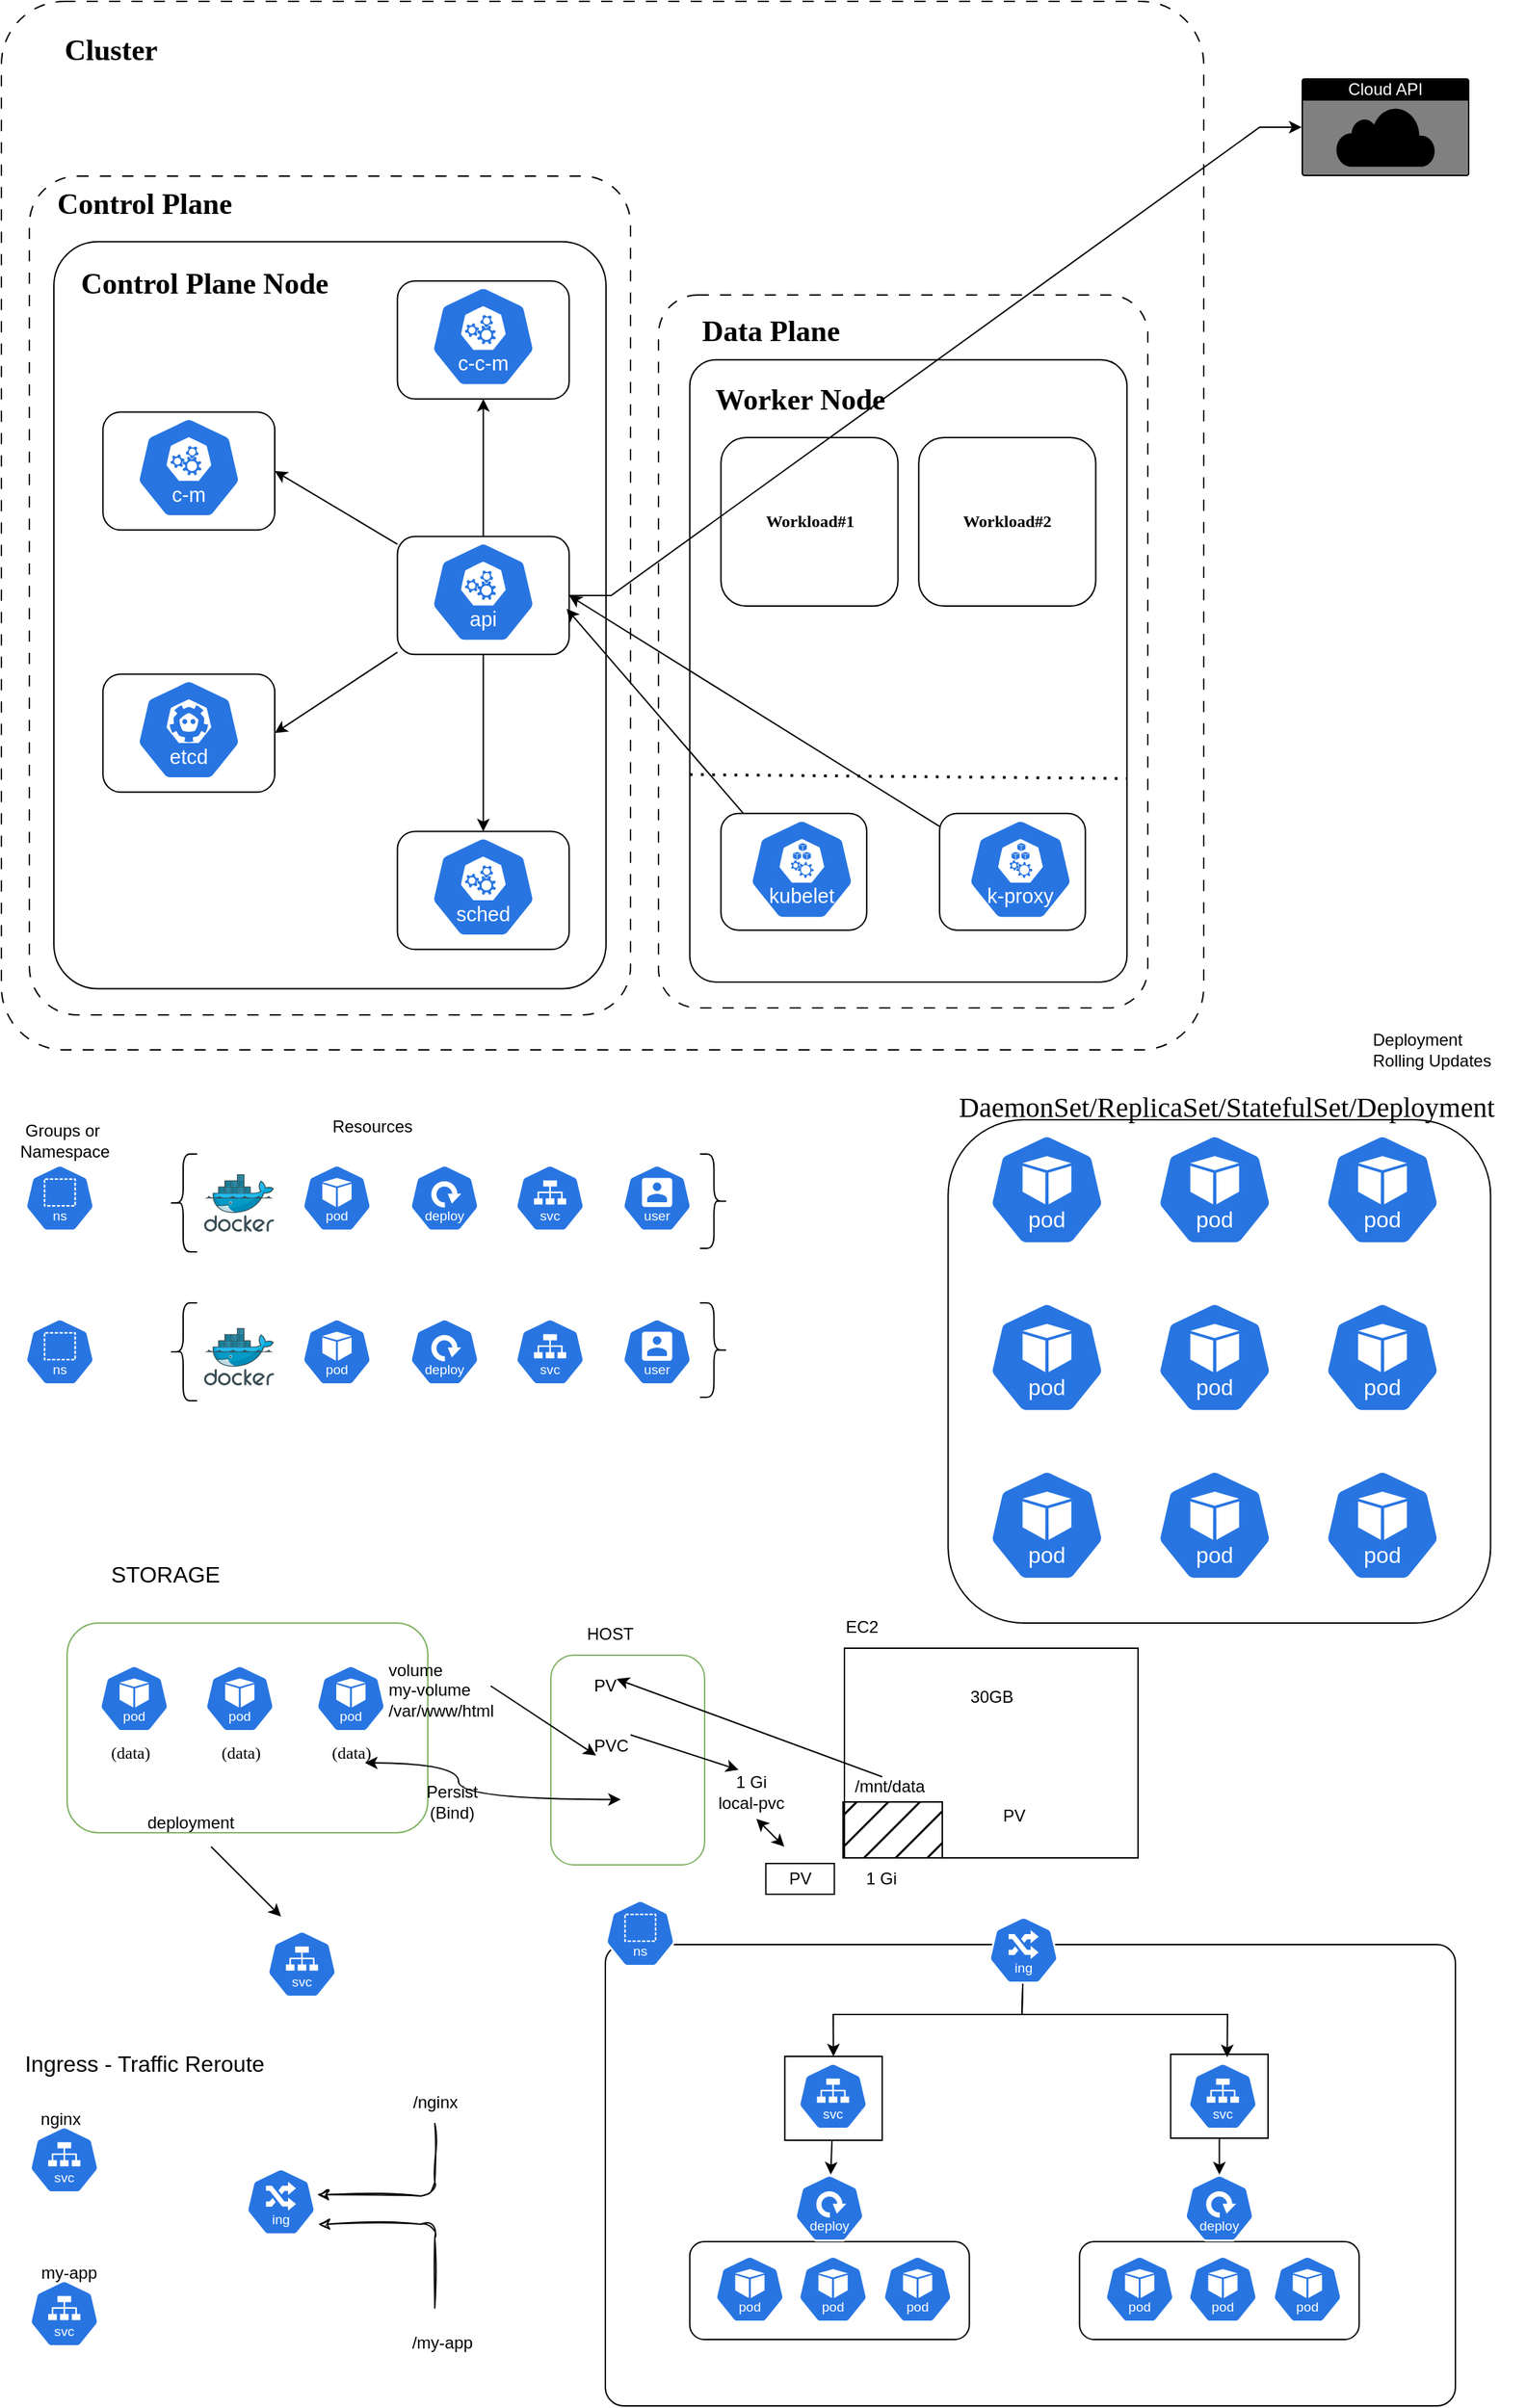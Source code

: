 <mxfile>
    <diagram id="0InjhLnmFeNZufS4UHry" name="k8s Architecture">
        <mxGraphModel dx="1733" dy="955" grid="1" gridSize="10" guides="1" tooltips="1" connect="1" arrows="1" fold="1" page="1" pageScale="1" pageWidth="1100" pageHeight="850" math="0" shadow="0">
            <root>
                <mxCell id="0"/>
                <mxCell id="1" parent="0"/>
                <mxCell id="144" value="" style="rounded=1;whiteSpace=wrap;html=1;arcSize=4;" vertex="1" parent="1">
                    <mxGeometry x="442" y="1400" width="608" height="330" as="geometry"/>
                </mxCell>
                <mxCell id="146" value="" style="rounded=0;whiteSpace=wrap;html=1;" vertex="1" parent="1">
                    <mxGeometry x="846.34" y="1478.5" width="69.66" height="60" as="geometry"/>
                </mxCell>
                <mxCell id="150" style="edgeStyle=none;html=1;" edge="1" parent="1" source="145" target="134">
                    <mxGeometry relative="1" as="geometry"/>
                </mxCell>
                <mxCell id="145" value="" style="rounded=0;whiteSpace=wrap;html=1;" vertex="1" parent="1">
                    <mxGeometry x="570.34" y="1480" width="69.66" height="60" as="geometry"/>
                </mxCell>
                <mxCell id="87" value="" style="rounded=1;whiteSpace=wrap;html=1;fillColor=none;strokeColor=#82b366;" vertex="1" parent="1">
                    <mxGeometry x="57" y="1170" width="258" height="150" as="geometry"/>
                </mxCell>
                <mxCell id="62" value="" style="rounded=1;whiteSpace=wrap;html=1;" vertex="1" parent="1">
                    <mxGeometry x="687.17" y="810" width="388" height="360" as="geometry"/>
                </mxCell>
                <mxCell id="2" value="" style="rounded=1;whiteSpace=wrap;html=1;arcSize=6;dashed=1;dashPattern=8 8;" parent="1" vertex="1">
                    <mxGeometry x="10" y="10" width="860" height="750" as="geometry"/>
                </mxCell>
                <mxCell id="4" value="" style="rounded=1;whiteSpace=wrap;html=1;arcSize=8;dashed=1;dashPattern=8 8;container=0;" parent="1" vertex="1">
                    <mxGeometry x="480" y="220" width="350" height="510" as="geometry"/>
                </mxCell>
                <mxCell id="6" value="" style="rounded=1;whiteSpace=wrap;html=1;arcSize=6;container=0;" parent="1" vertex="1">
                    <mxGeometry x="502.34" y="266.364" width="312.766" height="445.091" as="geometry"/>
                </mxCell>
                <mxCell id="7" value="" style="endArrow=none;dashed=1;html=1;dashPattern=1 3;strokeWidth=2;entryX=1;entryY=0.673;entryDx=0;entryDy=0;entryPerimeter=0;" parent="1" target="6" edge="1">
                    <mxGeometry width="50" height="50" relative="1" as="geometry">
                        <mxPoint x="502.34" y="563.091" as="sourcePoint"/>
                        <mxPoint x="539.574" y="516.727" as="targetPoint"/>
                    </mxGeometry>
                </mxCell>
                <mxCell id="13" value="" style="rounded=1;whiteSpace=wrap;html=1;container=0;" parent="1" vertex="1">
                    <mxGeometry x="524.681" y="590.909" width="104.255" height="83.455" as="geometry"/>
                </mxCell>
                <mxCell id="14" value="" style="rounded=1;whiteSpace=wrap;html=1;container=0;" parent="1" vertex="1">
                    <mxGeometry x="681.064" y="590.909" width="104.255" height="83.455" as="geometry"/>
                </mxCell>
                <mxCell id="16" value="&lt;font data-font-src=&quot;https://fonts.googleapis.com/css?family=Indie+Flower&quot; face=&quot;Indie Flower&quot;&gt;&lt;b&gt;Workload#1&lt;/b&gt;&lt;/font&gt;" style="rounded=1;whiteSpace=wrap;html=1;container=0;" parent="1" vertex="1">
                    <mxGeometry x="524.681" y="322" width="126.596" height="120.545" as="geometry"/>
                </mxCell>
                <mxCell id="17" value="&lt;font data-font-src=&quot;https://fonts.googleapis.com/css?family=Indie+Flower&quot; face=&quot;Indie Flower&quot;&gt;&lt;b&gt;Workload#2&lt;/b&gt;&lt;/font&gt;" style="rounded=1;whiteSpace=wrap;html=1;container=0;" parent="1" vertex="1">
                    <mxGeometry x="666.17" y="322" width="126.596" height="120.545" as="geometry"/>
                </mxCell>
                <mxCell id="26" value="" style="aspect=fixed;sketch=0;html=1;dashed=0;whitespace=wrap;verticalLabelPosition=bottom;verticalAlign=top;fillColor=#2875E2;strokeColor=#ffffff;points=[[0.005,0.63,0],[0.1,0.2,0],[0.9,0.2,0],[0.5,0,0],[0.995,0.63,0],[0.72,0.99,0],[0.5,1,0],[0.28,0.99,0]];shape=mxgraph.kubernetes.icon2;kubernetesLabel=1;prIcon=k_proxy;container=0;" parent="1" vertex="1">
                    <mxGeometry x="701.17" y="594.618" width="75.469" height="72.45" as="geometry"/>
                </mxCell>
                <mxCell id="27" value="" style="aspect=fixed;sketch=0;html=1;dashed=0;whitespace=wrap;verticalLabelPosition=bottom;verticalAlign=top;fillColor=#2875E2;strokeColor=#ffffff;points=[[0.005,0.63,0],[0.1,0.2,0],[0.9,0.2,0],[0.5,0,0],[0.995,0.63,0],[0.72,0.99,0],[0.5,1,0],[0.28,0.99,0]];shape=mxgraph.kubernetes.icon2;kubernetesLabel=1;prIcon=kubelet;container=0;" parent="1" vertex="1">
                    <mxGeometry x="544.787" y="594.618" width="75.469" height="72.45" as="geometry"/>
                </mxCell>
                <mxCell id="3" value="" style="rounded=1;whiteSpace=wrap;html=1;arcSize=8;dashed=1;dashPattern=8 8;container=0;" parent="1" vertex="1">
                    <mxGeometry x="30" y="135" width="430" height="600" as="geometry"/>
                </mxCell>
                <mxCell id="5" value="" style="rounded=1;whiteSpace=wrap;html=1;arcSize=8;container=0;" parent="1" vertex="1">
                    <mxGeometry x="47.551" y="181.875" width="394.898" height="534.375" as="geometry"/>
                </mxCell>
                <mxCell id="8" value="" style="rounded=1;whiteSpace=wrap;html=1;container=0;" parent="1" vertex="1">
                    <mxGeometry x="293.265" y="210" width="122.857" height="84.375" as="geometry"/>
                </mxCell>
                <mxCell id="39" style="edgeStyle=none;html=1;entryX=0.5;entryY=1;entryDx=0;entryDy=0;" parent="1" source="9" target="8" edge="1">
                    <mxGeometry relative="1" as="geometry"/>
                </mxCell>
                <mxCell id="41" style="edgeStyle=none;html=1;entryX=0.5;entryY=0;entryDx=0;entryDy=0;" parent="1" source="9" target="10" edge="1">
                    <mxGeometry relative="1" as="geometry"/>
                </mxCell>
                <mxCell id="42" style="edgeStyle=none;html=1;entryX=1;entryY=0.5;entryDx=0;entryDy=0;" parent="1" source="9" target="12" edge="1">
                    <mxGeometry relative="1" as="geometry"/>
                </mxCell>
                <mxCell id="43" style="edgeStyle=none;html=1;entryX=1;entryY=0.5;entryDx=0;entryDy=0;" parent="1" source="9" target="11" edge="1">
                    <mxGeometry relative="1" as="geometry"/>
                </mxCell>
                <mxCell id="i6A4bp0ibLuV1cn4jNwl-45" style="edgeStyle=entityRelationEdgeStyle;rounded=0;orthogonalLoop=1;jettySize=auto;html=1;elbow=vertical;" edge="1" parent="1" source="9" target="33">
                    <mxGeometry relative="1" as="geometry"/>
                </mxCell>
                <mxCell id="9" value="" style="rounded=1;whiteSpace=wrap;html=1;container=0;" parent="1" vertex="1">
                    <mxGeometry x="293.265" y="392.812" width="122.857" height="84.375" as="geometry"/>
                </mxCell>
                <mxCell id="10" value="" style="rounded=1;whiteSpace=wrap;html=1;container=0;" parent="1" vertex="1">
                    <mxGeometry x="293.265" y="603.75" width="122.857" height="84.375" as="geometry"/>
                </mxCell>
                <mxCell id="11" value="" style="rounded=1;whiteSpace=wrap;html=1;container=0;" parent="1" vertex="1">
                    <mxGeometry x="82.653" y="491.25" width="122.857" height="84.375" as="geometry"/>
                </mxCell>
                <mxCell id="12" value="" style="rounded=1;whiteSpace=wrap;html=1;container=0;" parent="1" vertex="1">
                    <mxGeometry x="82.653" y="303.75" width="122.857" height="84.375" as="geometry"/>
                </mxCell>
                <mxCell id="22" value="" style="aspect=fixed;sketch=0;html=1;dashed=0;whitespace=wrap;verticalLabelPosition=bottom;verticalAlign=top;fillColor=#2875E2;strokeColor=#ffffff;points=[[0.005,0.63,0],[0.1,0.2,0],[0.9,0.2,0],[0.5,0,0],[0.995,0.63,0],[0.72,0.99,0],[0.5,1,0],[0.28,0.99,0]];shape=mxgraph.kubernetes.icon2;kubernetesLabel=1;prIcon=c_c_m;container=0;" parent="1" vertex="1">
                    <mxGeometry x="316.959" y="213.488" width="75.469" height="72.451" as="geometry"/>
                </mxCell>
                <mxCell id="23" value="" style="aspect=fixed;sketch=0;html=1;dashed=0;whitespace=wrap;verticalLabelPosition=bottom;verticalAlign=top;fillColor=#2875E2;strokeColor=#ffffff;points=[[0.005,0.63,0],[0.1,0.2,0],[0.9,0.2,0],[0.5,0,0],[0.995,0.63,0],[0.72,0.99,0],[0.5,1,0],[0.28,0.99,0]];shape=mxgraph.kubernetes.icon2;kubernetesLabel=1;prIcon=api;container=0;" parent="1" vertex="1">
                    <mxGeometry x="316.959" y="396.3" width="75.469" height="72.45" as="geometry"/>
                </mxCell>
                <mxCell id="24" value="" style="aspect=fixed;sketch=0;html=1;dashed=0;whitespace=wrap;verticalLabelPosition=bottom;verticalAlign=top;fillColor=#2875E2;strokeColor=#ffffff;points=[[0.005,0.63,0],[0.1,0.2,0],[0.9,0.2,0],[0.5,0,0],[0.995,0.63,0],[0.72,0.99,0],[0.5,1,0],[0.28,0.99,0]];shape=mxgraph.kubernetes.icon2;kubernetesLabel=1;prIcon=c_m;container=0;" parent="1" vertex="1">
                    <mxGeometry x="106.347" y="307.238" width="75.469" height="72.451" as="geometry"/>
                </mxCell>
                <mxCell id="25" value="" style="aspect=fixed;sketch=0;html=1;dashed=0;whitespace=wrap;verticalLabelPosition=bottom;verticalAlign=top;fillColor=#2875E2;strokeColor=#ffffff;points=[[0.005,0.63,0],[0.1,0.2,0],[0.9,0.2,0],[0.5,0,0],[0.995,0.63,0],[0.72,0.99,0],[0.5,1,0],[0.28,0.99,0]];shape=mxgraph.kubernetes.icon2;kubernetesLabel=1;prIcon=etcd;container=0;" parent="1" vertex="1">
                    <mxGeometry x="106.347" y="494.738" width="75.469" height="72.451" as="geometry"/>
                </mxCell>
                <mxCell id="28" value="" style="aspect=fixed;sketch=0;html=1;dashed=0;whitespace=wrap;verticalLabelPosition=bottom;verticalAlign=top;fillColor=#2875E2;strokeColor=#ffffff;points=[[0.005,0.63,0],[0.1,0.2,0],[0.9,0.2,0],[0.5,0,0],[0.995,0.63,0],[0.72,0.99,0],[0.5,1,0],[0.28,0.99,0]];shape=mxgraph.kubernetes.icon2;kubernetesLabel=1;prIcon=sched;container=0;" parent="1" vertex="1">
                    <mxGeometry x="316.959" y="607.237" width="75.469" height="72.451" as="geometry"/>
                </mxCell>
                <mxCell id="33" value="Cloud API" style="html=1;whiteSpace=wrap;strokeColor=none;fillColor=#000000;labelPosition=center;verticalLabelPosition=middle;verticalAlign=top;align=center;fontSize=12;outlineConnect=0;spacingTop=-6;fontColor=#FFFFFF;sketch=0;shape=mxgraph.sitemap.cloud;" parent="1" vertex="1">
                    <mxGeometry x="940" y="65" width="120" height="70" as="geometry"/>
                </mxCell>
                <mxCell id="34" value="&lt;font face=&quot;Indie Flower&quot; style=&quot;font-size: 21px;&quot;&gt;&lt;b&gt;Cluster&lt;/b&gt;&lt;/font&gt;" style="text;html=1;align=center;verticalAlign=middle;resizable=0;points=[];autosize=1;strokeColor=none;fillColor=none;sketch=1;curveFitting=1;jiggle=2;" parent="1" vertex="1">
                    <mxGeometry x="47.55" y="25" width="80" height="40" as="geometry"/>
                </mxCell>
                <mxCell id="35" value="&lt;font face=&quot;Indie Flower&quot; style=&quot;font-size: 21px;&quot;&gt;&lt;b&gt;Control Plane&lt;/b&gt;&lt;/font&gt;" style="text;html=1;align=center;verticalAlign=middle;resizable=0;points=[];autosize=1;strokeColor=none;fillColor=none;sketch=1;curveFitting=1;jiggle=2;" parent="1" vertex="1">
                    <mxGeometry x="41.82" y="135" width="140" height="40" as="geometry"/>
                </mxCell>
                <mxCell id="36" value="&lt;font face=&quot;Indie Flower&quot; style=&quot;font-size: 21px;&quot;&gt;&lt;b&gt;Worker Node&lt;/b&gt;&lt;/font&gt;" style="text;html=1;align=center;verticalAlign=middle;resizable=0;points=[];autosize=1;strokeColor=none;fillColor=none;sketch=1;curveFitting=1;jiggle=2;" parent="1" vertex="1">
                    <mxGeometry x="511.28" y="275" width="140" height="40" as="geometry"/>
                </mxCell>
                <mxCell id="37" value="&lt;font face=&quot;Indie Flower&quot; style=&quot;font-size: 21px;&quot;&gt;&lt;b&gt;Control Plane Node&lt;/b&gt;&lt;/font&gt;" style="text;html=1;align=center;verticalAlign=middle;resizable=0;points=[];autosize=1;strokeColor=none;fillColor=none;sketch=1;curveFitting=1;jiggle=2;" parent="1" vertex="1">
                    <mxGeometry x="60.0" y="192" width="190" height="40" as="geometry"/>
                </mxCell>
                <mxCell id="38" value="&lt;font face=&quot;Indie Flower&quot; style=&quot;font-size: 21px;&quot;&gt;&lt;b&gt;Data Plane&lt;/b&gt;&lt;/font&gt;" style="text;html=1;align=center;verticalAlign=middle;resizable=0;points=[];autosize=1;strokeColor=none;fillColor=none;sketch=1;curveFitting=1;jiggle=2;" parent="1" vertex="1">
                    <mxGeometry x="500.26" y="226" width="120" height="40" as="geometry"/>
                </mxCell>
                <mxCell id="44" style="edgeStyle=none;html=1;entryX=0.985;entryY=0.613;entryDx=0;entryDy=0;entryPerimeter=0;" parent="1" source="13" target="9" edge="1">
                    <mxGeometry relative="1" as="geometry"/>
                </mxCell>
                <mxCell id="45" style="edgeStyle=none;html=1;entryX=1;entryY=0.5;entryDx=0;entryDy=0;" parent="1" source="14" target="9" edge="1">
                    <mxGeometry relative="1" as="geometry"/>
                </mxCell>
                <mxCell id="46" value="" style="aspect=fixed;sketch=0;html=1;dashed=0;whitespace=wrap;verticalLabelPosition=bottom;verticalAlign=top;fillColor=#2875E2;strokeColor=#ffffff;points=[[0.005,0.63,0],[0.1,0.2,0],[0.9,0.2,0],[0.5,0,0],[0.995,0.63,0],[0.72,0.99,0],[0.5,1,0],[0.28,0.99,0]];shape=mxgraph.kubernetes.icon2;kubernetesLabel=1;prIcon=pod" vertex="1" parent="1">
                    <mxGeometry x="716.17" y="820" width="83.34" height="80" as="geometry"/>
                </mxCell>
                <mxCell id="52" value="" style="aspect=fixed;sketch=0;html=1;dashed=0;whitespace=wrap;verticalLabelPosition=bottom;verticalAlign=top;fillColor=#2875E2;strokeColor=#ffffff;points=[[0.005,0.63,0],[0.1,0.2,0],[0.9,0.2,0],[0.5,0,0],[0.995,0.63,0],[0.72,0.99,0],[0.5,1,0],[0.28,0.99,0]];shape=mxgraph.kubernetes.icon2;kubernetesLabel=1;prIcon=pod" vertex="1" parent="1">
                    <mxGeometry x="836.17" y="820" width="83.34" height="80" as="geometry"/>
                </mxCell>
                <mxCell id="53" value="" style="aspect=fixed;sketch=0;html=1;dashed=0;whitespace=wrap;verticalLabelPosition=bottom;verticalAlign=top;fillColor=#2875E2;strokeColor=#ffffff;points=[[0.005,0.63,0],[0.1,0.2,0],[0.9,0.2,0],[0.5,0,0],[0.995,0.63,0],[0.72,0.99,0],[0.5,1,0],[0.28,0.99,0]];shape=mxgraph.kubernetes.icon2;kubernetesLabel=1;prIcon=pod" vertex="1" parent="1">
                    <mxGeometry x="956.17" y="820" width="83.34" height="80" as="geometry"/>
                </mxCell>
                <mxCell id="54" value="" style="aspect=fixed;sketch=0;html=1;dashed=0;whitespace=wrap;verticalLabelPosition=bottom;verticalAlign=top;fillColor=#2875E2;strokeColor=#ffffff;points=[[0.005,0.63,0],[0.1,0.2,0],[0.9,0.2,0],[0.5,0,0],[0.995,0.63,0],[0.72,0.99,0],[0.5,1,0],[0.28,0.99,0]];shape=mxgraph.kubernetes.icon2;kubernetesLabel=1;prIcon=pod" vertex="1" parent="1">
                    <mxGeometry x="716.17" y="940" width="83.34" height="80" as="geometry"/>
                </mxCell>
                <mxCell id="55" value="" style="aspect=fixed;sketch=0;html=1;dashed=0;whitespace=wrap;verticalLabelPosition=bottom;verticalAlign=top;fillColor=#2875E2;strokeColor=#ffffff;points=[[0.005,0.63,0],[0.1,0.2,0],[0.9,0.2,0],[0.5,0,0],[0.995,0.63,0],[0.72,0.99,0],[0.5,1,0],[0.28,0.99,0]];shape=mxgraph.kubernetes.icon2;kubernetesLabel=1;prIcon=pod" vertex="1" parent="1">
                    <mxGeometry x="836.17" y="940" width="83.34" height="80" as="geometry"/>
                </mxCell>
                <mxCell id="56" value="" style="aspect=fixed;sketch=0;html=1;dashed=0;whitespace=wrap;verticalLabelPosition=bottom;verticalAlign=top;fillColor=#2875E2;strokeColor=#ffffff;points=[[0.005,0.63,0],[0.1,0.2,0],[0.9,0.2,0],[0.5,0,0],[0.995,0.63,0],[0.72,0.99,0],[0.5,1,0],[0.28,0.99,0]];shape=mxgraph.kubernetes.icon2;kubernetesLabel=1;prIcon=pod" vertex="1" parent="1">
                    <mxGeometry x="956.17" y="940" width="83.34" height="80" as="geometry"/>
                </mxCell>
                <mxCell id="57" value="" style="aspect=fixed;sketch=0;html=1;dashed=0;whitespace=wrap;verticalLabelPosition=bottom;verticalAlign=top;fillColor=#2875E2;strokeColor=#ffffff;points=[[0.005,0.63,0],[0.1,0.2,0],[0.9,0.2,0],[0.5,0,0],[0.995,0.63,0],[0.72,0.99,0],[0.5,1,0],[0.28,0.99,0]];shape=mxgraph.kubernetes.icon2;kubernetesLabel=1;prIcon=pod" vertex="1" parent="1">
                    <mxGeometry x="716.17" y="1060" width="83.34" height="80" as="geometry"/>
                </mxCell>
                <mxCell id="58" value="" style="aspect=fixed;sketch=0;html=1;dashed=0;whitespace=wrap;verticalLabelPosition=bottom;verticalAlign=top;fillColor=#2875E2;strokeColor=#ffffff;points=[[0.005,0.63,0],[0.1,0.2,0],[0.9,0.2,0],[0.5,0,0],[0.995,0.63,0],[0.72,0.99,0],[0.5,1,0],[0.28,0.99,0]];shape=mxgraph.kubernetes.icon2;kubernetesLabel=1;prIcon=pod" vertex="1" parent="1">
                    <mxGeometry x="836.17" y="1060" width="83.34" height="80" as="geometry"/>
                </mxCell>
                <mxCell id="59" value="" style="aspect=fixed;sketch=0;html=1;dashed=0;whitespace=wrap;verticalLabelPosition=bottom;verticalAlign=top;fillColor=#2875E2;strokeColor=#ffffff;points=[[0.005,0.63,0],[0.1,0.2,0],[0.9,0.2,0],[0.5,0,0],[0.995,0.63,0],[0.72,0.99,0],[0.5,1,0],[0.28,0.99,0]];shape=mxgraph.kubernetes.icon2;kubernetesLabel=1;prIcon=pod" vertex="1" parent="1">
                    <mxGeometry x="956.17" y="1060" width="83.34" height="80" as="geometry"/>
                </mxCell>
                <mxCell id="60" value="&lt;font style=&quot;font-size: 20px;&quot; data-font-src=&quot;https://fonts.googleapis.com/css?family=Indie+Flower&quot; face=&quot;Indie Flower&quot;&gt;DaemonSet/ReplicaSet/StatefulSet/Deployment&lt;/font&gt;" style="text;html=1;align=center;verticalAlign=middle;resizable=0;points=[];autosize=1;strokeColor=none;fillColor=none;" vertex="1" parent="1">
                    <mxGeometry x="676.17" y="780" width="420" height="40" as="geometry"/>
                </mxCell>
                <mxCell id="61" value="Deployment&lt;br&gt;Rolling Updates" style="text;html=1;align=left;verticalAlign=middle;resizable=0;points=[];autosize=1;strokeColor=none;fillColor=none;" vertex="1" parent="1">
                    <mxGeometry x="989.35" y="740" width="110" height="40" as="geometry"/>
                </mxCell>
                <mxCell id="64" value="" style="aspect=fixed;sketch=0;html=1;dashed=0;whitespace=wrap;verticalLabelPosition=bottom;verticalAlign=top;fillColor=#2875E2;strokeColor=#ffffff;points=[[0.005,0.63,0],[0.1,0.2,0],[0.9,0.2,0],[0.5,0,0],[0.995,0.63,0],[0.72,0.99,0],[0.5,1,0],[0.28,0.99,0]];shape=mxgraph.kubernetes.icon2;kubernetesLabel=1;prIcon=pod" vertex="1" parent="1">
                    <mxGeometry x="225" y="842" width="50" height="48" as="geometry"/>
                </mxCell>
                <mxCell id="65" value="" style="aspect=fixed;sketch=0;html=1;dashed=0;whitespace=wrap;verticalLabelPosition=bottom;verticalAlign=top;fillColor=#2875E2;strokeColor=#ffffff;points=[[0.005,0.63,0],[0.1,0.2,0],[0.9,0.2,0],[0.5,0,0],[0.995,0.63,0],[0.72,0.99,0],[0.5,1,0],[0.28,0.99,0]];shape=mxgraph.kubernetes.icon2;kubernetesLabel=1;prIcon=deploy" vertex="1" parent="1">
                    <mxGeometry x="301.96" y="842" width="50" height="48" as="geometry"/>
                </mxCell>
                <mxCell id="66" value="" style="aspect=fixed;sketch=0;html=1;dashed=0;whitespace=wrap;verticalLabelPosition=bottom;verticalAlign=top;fillColor=#2875E2;strokeColor=#ffffff;points=[[0.005,0.63,0],[0.1,0.2,0],[0.9,0.2,0],[0.5,0,0],[0.995,0.63,0],[0.72,0.99,0],[0.5,1,0],[0.28,0.99,0]];shape=mxgraph.kubernetes.icon2;kubernetesLabel=1;prIcon=svc" vertex="1" parent="1">
                    <mxGeometry x="377.45" y="842" width="50" height="48" as="geometry"/>
                </mxCell>
                <mxCell id="68" value="" style="aspect=fixed;sketch=0;html=1;dashed=0;whitespace=wrap;verticalLabelPosition=bottom;verticalAlign=top;fillColor=#2875E2;strokeColor=#ffffff;points=[[0.005,0.63,0],[0.1,0.2,0],[0.9,0.2,0],[0.5,0,0],[0.995,0.63,0],[0.72,0.99,0],[0.5,1,0],[0.28,0.99,0]];shape=mxgraph.kubernetes.icon2;kubernetesLabel=1;prIcon=user" vertex="1" parent="1">
                    <mxGeometry x="454" y="842" width="50" height="48" as="geometry"/>
                </mxCell>
                <mxCell id="69" value="" style="image;sketch=0;aspect=fixed;html=1;points=[];align=center;fontSize=12;image=img/lib/mscae/Docker.svg;" vertex="1" parent="1">
                    <mxGeometry x="155" y="849" width="50" height="41" as="geometry"/>
                </mxCell>
                <mxCell id="70" value="" style="aspect=fixed;sketch=0;html=1;dashed=0;whitespace=wrap;verticalLabelPosition=bottom;verticalAlign=top;fillColor=#2875E2;strokeColor=#ffffff;points=[[0.005,0.63,0],[0.1,0.2,0],[0.9,0.2,0],[0.5,0,0],[0.995,0.63,0],[0.72,0.99,0],[0.5,1,0],[0.28,0.99,0]];shape=mxgraph.kubernetes.icon2;kubernetesLabel=1;prIcon=ns" vertex="1" parent="1">
                    <mxGeometry x="26.82" y="842" width="50" height="48" as="geometry"/>
                </mxCell>
                <mxCell id="71" value="" style="aspect=fixed;sketch=0;html=1;dashed=0;whitespace=wrap;verticalLabelPosition=bottom;verticalAlign=top;fillColor=#2875E2;strokeColor=#ffffff;points=[[0.005,0.63,0],[0.1,0.2,0],[0.9,0.2,0],[0.5,0,0],[0.995,0.63,0],[0.72,0.99,0],[0.5,1,0],[0.28,0.99,0]];shape=mxgraph.kubernetes.icon2;kubernetesLabel=1;prIcon=pod" vertex="1" parent="1">
                    <mxGeometry x="225" y="952" width="50" height="48" as="geometry"/>
                </mxCell>
                <mxCell id="72" value="" style="aspect=fixed;sketch=0;html=1;dashed=0;whitespace=wrap;verticalLabelPosition=bottom;verticalAlign=top;fillColor=#2875E2;strokeColor=#ffffff;points=[[0.005,0.63,0],[0.1,0.2,0],[0.9,0.2,0],[0.5,0,0],[0.995,0.63,0],[0.72,0.99,0],[0.5,1,0],[0.28,0.99,0]];shape=mxgraph.kubernetes.icon2;kubernetesLabel=1;prIcon=deploy" vertex="1" parent="1">
                    <mxGeometry x="301.96" y="952" width="50" height="48" as="geometry"/>
                </mxCell>
                <mxCell id="73" value="" style="aspect=fixed;sketch=0;html=1;dashed=0;whitespace=wrap;verticalLabelPosition=bottom;verticalAlign=top;fillColor=#2875E2;strokeColor=#ffffff;points=[[0.005,0.63,0],[0.1,0.2,0],[0.9,0.2,0],[0.5,0,0],[0.995,0.63,0],[0.72,0.99,0],[0.5,1,0],[0.28,0.99,0]];shape=mxgraph.kubernetes.icon2;kubernetesLabel=1;prIcon=svc" vertex="1" parent="1">
                    <mxGeometry x="377.45" y="952" width="50" height="48" as="geometry"/>
                </mxCell>
                <mxCell id="74" value="" style="aspect=fixed;sketch=0;html=1;dashed=0;whitespace=wrap;verticalLabelPosition=bottom;verticalAlign=top;fillColor=#2875E2;strokeColor=#ffffff;points=[[0.005,0.63,0],[0.1,0.2,0],[0.9,0.2,0],[0.5,0,0],[0.995,0.63,0],[0.72,0.99,0],[0.5,1,0],[0.28,0.99,0]];shape=mxgraph.kubernetes.icon2;kubernetesLabel=1;prIcon=user" vertex="1" parent="1">
                    <mxGeometry x="454" y="952" width="50" height="48" as="geometry"/>
                </mxCell>
                <mxCell id="75" value="" style="image;sketch=0;aspect=fixed;html=1;points=[];align=center;fontSize=12;image=img/lib/mscae/Docker.svg;" vertex="1" parent="1">
                    <mxGeometry x="155" y="959" width="50" height="41" as="geometry"/>
                </mxCell>
                <mxCell id="76" value="" style="aspect=fixed;sketch=0;html=1;dashed=0;whitespace=wrap;verticalLabelPosition=bottom;verticalAlign=top;fillColor=#2875E2;strokeColor=#ffffff;points=[[0.005,0.63,0],[0.1,0.2,0],[0.9,0.2,0],[0.5,0,0],[0.995,0.63,0],[0.72,0.99,0],[0.5,1,0],[0.28,0.99,0]];shape=mxgraph.kubernetes.icon2;kubernetesLabel=1;prIcon=ns" vertex="1" parent="1">
                    <mxGeometry x="26.82" y="952" width="50" height="48" as="geometry"/>
                </mxCell>
                <mxCell id="77" value="" style="shape=curlyBracket;whiteSpace=wrap;html=1;rounded=1;labelPosition=left;verticalLabelPosition=middle;align=right;verticalAlign=middle;size=0.5;" vertex="1" parent="1">
                    <mxGeometry x="130" y="834.5" width="20" height="70" as="geometry"/>
                </mxCell>
                <mxCell id="78" value="" style="shape=curlyBracket;whiteSpace=wrap;html=1;rounded=1;labelPosition=left;verticalLabelPosition=middle;align=right;verticalAlign=middle;size=0.5;" vertex="1" parent="1">
                    <mxGeometry x="130" y="941" width="20" height="70" as="geometry"/>
                </mxCell>
                <mxCell id="79" value="" style="shape=curlyBracket;whiteSpace=wrap;html=1;rounded=1;flipH=1;labelPosition=right;verticalLabelPosition=middle;align=left;verticalAlign=middle;" vertex="1" parent="1">
                    <mxGeometry x="509.68" y="834.5" width="20" height="67.5" as="geometry"/>
                </mxCell>
                <mxCell id="80" value="" style="shape=curlyBracket;whiteSpace=wrap;html=1;rounded=1;flipH=1;labelPosition=right;verticalLabelPosition=middle;align=left;verticalAlign=middle;" vertex="1" parent="1">
                    <mxGeometry x="509.68" y="941" width="20" height="67.5" as="geometry"/>
                </mxCell>
                <mxCell id="81" value="&lt;font style=&quot;color: rgb(0, 0, 0);&quot;&gt;Groups or&amp;nbsp;&lt;br&gt;&lt;/font&gt;&lt;div style=&quot;text-align: left;&quot;&gt;&lt;span style=&quot;background-color: transparent;&quot;&gt;&lt;font style=&quot;color: rgb(0, 0, 0);&quot;&gt;Namespace&lt;/font&gt;&lt;/span&gt;&lt;/div&gt;" style="text;html=1;align=center;verticalAlign=middle;resizable=0;points=[];autosize=1;strokeColor=none;fillColor=none;" vertex="1" parent="1">
                    <mxGeometry x="10" y="805" width="90" height="40" as="geometry"/>
                </mxCell>
                <mxCell id="82" value="Resources" style="text;html=1;align=center;verticalAlign=middle;resizable=0;points=[];autosize=1;strokeColor=none;fillColor=none;" vertex="1" parent="1">
                    <mxGeometry x="235" y="800" width="80" height="30" as="geometry"/>
                </mxCell>
                <mxCell id="83" value="&lt;font style=&quot;font-size: 16px;&quot;&gt;STORAGE&lt;/font&gt;" style="text;html=1;align=center;verticalAlign=middle;resizable=0;points=[];autosize=1;strokeColor=none;fillColor=none;" vertex="1" parent="1">
                    <mxGeometry x="76.82" y="1120" width="100" height="30" as="geometry"/>
                </mxCell>
                <mxCell id="84" value="" style="aspect=fixed;sketch=0;html=1;dashed=0;whitespace=wrap;verticalLabelPosition=bottom;verticalAlign=top;fillColor=#2875E2;strokeColor=#ffffff;points=[[0.005,0.63,0],[0.1,0.2,0],[0.9,0.2,0],[0.5,0,0],[0.995,0.63,0],[0.72,0.99,0],[0.5,1,0],[0.28,0.99,0]];shape=mxgraph.kubernetes.icon2;kubernetesLabel=1;prIcon=pod" vertex="1" parent="1">
                    <mxGeometry x="80" y="1200" width="50" height="48" as="geometry"/>
                </mxCell>
                <mxCell id="85" value="" style="aspect=fixed;sketch=0;html=1;dashed=0;whitespace=wrap;verticalLabelPosition=bottom;verticalAlign=top;fillColor=#2875E2;strokeColor=#ffffff;points=[[0.005,0.63,0],[0.1,0.2,0],[0.9,0.2,0],[0.5,0,0],[0.995,0.63,0],[0.72,0.99,0],[0.5,1,0],[0.28,0.99,0]];shape=mxgraph.kubernetes.icon2;kubernetesLabel=1;prIcon=pod" vertex="1" parent="1">
                    <mxGeometry x="155.51" y="1200" width="50" height="48" as="geometry"/>
                </mxCell>
                <mxCell id="86" value="" style="aspect=fixed;sketch=0;html=1;dashed=0;whitespace=wrap;verticalLabelPosition=bottom;verticalAlign=top;fillColor=#2875E2;strokeColor=#ffffff;points=[[0.005,0.63,0],[0.1,0.2,0],[0.9,0.2,0],[0.5,0,0],[0.995,0.63,0],[0.72,0.99,0],[0.5,1,0],[0.28,0.99,0]];shape=mxgraph.kubernetes.icon2;kubernetesLabel=1;prIcon=pod" vertex="1" parent="1">
                    <mxGeometry x="235" y="1200" width="50" height="48" as="geometry"/>
                </mxCell>
                <mxCell id="88" value="&lt;font data-font-src=&quot;https://fonts.googleapis.com/css?family=Indie+Flower&quot; face=&quot;Indie Flower&quot;&gt;(data)&lt;/font&gt;" style="text;html=1;align=center;verticalAlign=middle;resizable=0;points=[];autosize=1;strokeColor=none;fillColor=none;" vertex="1" parent="1">
                    <mxGeometry x="76.82" y="1248" width="50" height="30" as="geometry"/>
                </mxCell>
                <mxCell id="89" value="&lt;font data-font-src=&quot;https://fonts.googleapis.com/css?family=Indie+Flower&quot; face=&quot;Indie Flower&quot;&gt;(data)&lt;/font&gt;" style="text;html=1;align=center;verticalAlign=middle;resizable=0;points=[];autosize=1;strokeColor=none;fillColor=none;" vertex="1" parent="1">
                    <mxGeometry x="155.51" y="1248" width="50" height="30" as="geometry"/>
                </mxCell>
                <mxCell id="90" value="&lt;font data-font-src=&quot;https://fonts.googleapis.com/css?family=Indie+Flower&quot; face=&quot;Indie Flower&quot;&gt;(data)&lt;/font&gt;" style="text;html=1;align=center;verticalAlign=middle;resizable=0;points=[];autosize=1;strokeColor=none;fillColor=none;" vertex="1" parent="1">
                    <mxGeometry x="235" y="1248" width="50" height="30" as="geometry"/>
                </mxCell>
                <mxCell id="91" value="" style="rounded=1;whiteSpace=wrap;html=1;fillColor=none;strokeColor=#82b366;" vertex="1" parent="1">
                    <mxGeometry x="403" y="1193" width="110" height="150" as="geometry"/>
                </mxCell>
                <mxCell id="92" value="HOST" style="text;html=1;align=center;verticalAlign=middle;resizable=0;points=[];autosize=1;strokeColor=none;fillColor=none;" vertex="1" parent="1">
                    <mxGeometry x="415.45" y="1163" width="60" height="30" as="geometry"/>
                </mxCell>
                <mxCell id="93" value="PV&lt;br&gt;&lt;br&gt;&lt;br&gt;PVC" style="text;html=1;align=left;verticalAlign=middle;resizable=0;points=[];autosize=1;strokeColor=none;fillColor=none;" vertex="1" parent="1">
                    <mxGeometry x="432.45" y="1201" width="50" height="70" as="geometry"/>
                </mxCell>
                <mxCell id="94" value="" style="endArrow=classic;startArrow=classic;html=1;entryX=0.455;entryY=0.688;entryDx=0;entryDy=0;entryPerimeter=0;edgeStyle=orthogonalEdgeStyle;curved=1;" edge="1" parent="1" target="91">
                    <mxGeometry width="50" height="50" relative="1" as="geometry">
                        <mxPoint x="270" y="1270" as="sourcePoint"/>
                        <mxPoint x="320" y="1220" as="targetPoint"/>
                    </mxGeometry>
                </mxCell>
                <mxCell id="95" value="Persist&lt;br&gt;(Bind)" style="text;html=1;align=center;verticalAlign=middle;resizable=0;points=[];autosize=1;strokeColor=none;fillColor=none;" vertex="1" parent="1">
                    <mxGeometry x="301.96" y="1278" width="60" height="40" as="geometry"/>
                </mxCell>
                <mxCell id="96" value="" style="rounded=0;whiteSpace=wrap;html=1;" vertex="1" parent="1">
                    <mxGeometry x="613" y="1188" width="210" height="150" as="geometry"/>
                </mxCell>
                <mxCell id="97" value="" style="rounded=0;whiteSpace=wrap;html=1;fillStyle=hatch;fillColor=#000000;" vertex="1" parent="1">
                    <mxGeometry x="612" y="1298" width="71" height="40" as="geometry"/>
                </mxCell>
                <mxCell id="98" value="&lt;font style=&quot;color: rgb(0, 0, 0);&quot;&gt;EC2&lt;/font&gt;" style="text;html=1;align=left;verticalAlign=middle;resizable=0;points=[];autosize=1;strokeColor=none;fillColor=none;" vertex="1" parent="1">
                    <mxGeometry x="612" y="1158" width="50" height="30" as="geometry"/>
                </mxCell>
                <mxCell id="99" value="30GB" style="text;html=1;align=center;verticalAlign=middle;resizable=0;points=[];autosize=1;strokeColor=none;fillColor=none;" vertex="1" parent="1">
                    <mxGeometry x="693" y="1208" width="50" height="30" as="geometry"/>
                </mxCell>
                <mxCell id="100" value="PV" style="text;html=1;align=center;verticalAlign=middle;resizable=0;points=[];autosize=1;strokeColor=none;fillColor=none;" vertex="1" parent="1">
                    <mxGeometry x="714.28" y="1293" width="40" height="30" as="geometry"/>
                </mxCell>
                <mxCell id="101" value="/mnt/data" style="text;html=1;align=center;verticalAlign=middle;resizable=0;points=[];autosize=1;strokeColor=none;fillColor=none;" vertex="1" parent="1">
                    <mxGeometry x="610" y="1272" width="70" height="30" as="geometry"/>
                </mxCell>
                <mxCell id="102" value="1 Gi" style="text;html=1;align=center;verticalAlign=middle;resizable=0;points=[];autosize=1;strokeColor=none;fillColor=none;" vertex="1" parent="1">
                    <mxGeometry x="614.28" y="1338" width="50" height="30" as="geometry"/>
                </mxCell>
                <mxCell id="104" value="volume&lt;br&gt;my-volume&lt;br&gt;/var/www/html" style="text;html=1;align=left;verticalAlign=middle;resizable=0;points=[];autosize=1;strokeColor=none;fillColor=none;" vertex="1" parent="1">
                    <mxGeometry x="285" y="1188" width="100" height="60" as="geometry"/>
                </mxCell>
                <mxCell id="105" value="" style="endArrow=classic;html=1;entryX=0.058;entryY=0.91;entryDx=0;entryDy=0;entryPerimeter=0;" edge="1" parent="1" target="93">
                    <mxGeometry width="50" height="50" relative="1" as="geometry">
                        <mxPoint x="360" y="1215" as="sourcePoint"/>
                        <mxPoint x="420" y="1215" as="targetPoint"/>
                    </mxGeometry>
                </mxCell>
                <mxCell id="106" value="1 Gi&lt;br&gt;local-pvc" style="text;html=1;align=center;verticalAlign=middle;resizable=0;points=[];autosize=1;strokeColor=none;fillColor=none;" vertex="1" parent="1">
                    <mxGeometry x="511.28" y="1271" width="70" height="40" as="geometry"/>
                </mxCell>
                <mxCell id="107" value="" style="endArrow=classic;html=1;entryX=0.371;entryY=0.1;entryDx=0;entryDy=0;entryPerimeter=0;" edge="1" parent="1" target="106">
                    <mxGeometry width="50" height="50" relative="1" as="geometry">
                        <mxPoint x="460" y="1250" as="sourcePoint"/>
                        <mxPoint x="510" y="1200" as="targetPoint"/>
                    </mxGeometry>
                </mxCell>
                <mxCell id="108" value="PV" style="rounded=0;whiteSpace=wrap;html=1;" vertex="1" parent="1">
                    <mxGeometry x="556.78" y="1342" width="49" height="22" as="geometry"/>
                </mxCell>
                <mxCell id="110" value="" style="endArrow=classic;startArrow=classic;html=1;" edge="1" parent="1">
                    <mxGeometry width="50" height="50" relative="1" as="geometry">
                        <mxPoint x="570" y="1330" as="sourcePoint"/>
                        <mxPoint x="550" y="1310" as="targetPoint"/>
                    </mxGeometry>
                </mxCell>
                <mxCell id="111" value="" style="endArrow=classic;html=1;entryX=0.351;entryY=0.129;entryDx=0;entryDy=0;entryPerimeter=0;" edge="1" parent="1" target="93">
                    <mxGeometry width="50" height="50" relative="1" as="geometry">
                        <mxPoint x="640" y="1280" as="sourcePoint"/>
                        <mxPoint x="690" y="1230" as="targetPoint"/>
                    </mxGeometry>
                </mxCell>
                <mxCell id="112" value="" style="aspect=fixed;sketch=0;html=1;dashed=0;whitespace=wrap;verticalLabelPosition=bottom;verticalAlign=top;fillColor=#2875E2;strokeColor=#ffffff;points=[[0.005,0.63,0],[0.1,0.2,0],[0.9,0.2,0],[0.5,0,0],[0.995,0.63,0],[0.72,0.99,0],[0.5,1,0],[0.28,0.99,0]];shape=mxgraph.kubernetes.icon2;kubernetesLabel=1;prIcon=svc" vertex="1" parent="1">
                    <mxGeometry x="200" y="1390" width="50" height="48" as="geometry"/>
                </mxCell>
                <mxCell id="113" value="" style="endArrow=classic;html=1;" edge="1" parent="1">
                    <mxGeometry width="50" height="50" relative="1" as="geometry">
                        <mxPoint x="160" y="1330" as="sourcePoint"/>
                        <mxPoint x="210" y="1380" as="targetPoint"/>
                    </mxGeometry>
                </mxCell>
                <mxCell id="114" value="deployment" style="text;html=1;align=center;verticalAlign=middle;resizable=0;points=[];autosize=1;strokeColor=none;fillColor=none;" vertex="1" parent="1">
                    <mxGeometry x="100" y="1298" width="90" height="30" as="geometry"/>
                </mxCell>
                <mxCell id="115" value="" style="aspect=fixed;sketch=0;html=1;dashed=0;whitespace=wrap;verticalLabelPosition=bottom;verticalAlign=top;fillColor=#2875E2;strokeColor=#ffffff;points=[[0.005,0.63,0],[0.1,0.2,0],[0.9,0.2,0],[0.5,0,0],[0.995,0.63,0],[0.72,0.99,0],[0.5,1,0],[0.28,0.99,0]];shape=mxgraph.kubernetes.icon2;kubernetesLabel=1;prIcon=svc" vertex="1" parent="1">
                    <mxGeometry x="30" y="1530" width="50" height="48" as="geometry"/>
                </mxCell>
                <mxCell id="116" value="&lt;font style=&quot;font-size: 16px;&quot;&gt;Ingress - Traffic Reroute&lt;/font&gt;" style="text;html=1;align=center;verticalAlign=middle;resizable=0;points=[];autosize=1;strokeColor=none;fillColor=none;" vertex="1" parent="1">
                    <mxGeometry x="16.82" y="1470" width="190" height="30" as="geometry"/>
                </mxCell>
                <mxCell id="117" value="" style="aspect=fixed;sketch=0;html=1;dashed=0;whitespace=wrap;verticalLabelPosition=bottom;verticalAlign=top;fillColor=#2875E2;strokeColor=#ffffff;points=[[0.005,0.63,0],[0.1,0.2,0],[0.9,0.2,0],[0.5,0,0],[0.995,0.63,0],[0.72,0.99,0],[0.5,1,0],[0.28,0.99,0]];shape=mxgraph.kubernetes.icon2;kubernetesLabel=1;prIcon=svc" vertex="1" parent="1">
                    <mxGeometry x="30" y="1640" width="50" height="48" as="geometry"/>
                </mxCell>
                <mxCell id="118" value="nginx" style="text;html=1;align=center;verticalAlign=middle;resizable=0;points=[];autosize=1;strokeColor=none;fillColor=none;sketch=1;curveFitting=1;jiggle=2;" vertex="1" parent="1">
                    <mxGeometry x="26.82" y="1510" width="50" height="30" as="geometry"/>
                </mxCell>
                <mxCell id="119" value="my-app" style="text;html=1;align=center;verticalAlign=middle;resizable=0;points=[];autosize=1;strokeColor=none;fillColor=none;sketch=1;curveFitting=1;jiggle=2;" vertex="1" parent="1">
                    <mxGeometry x="27.65" y="1620" width="60" height="30" as="geometry"/>
                </mxCell>
                <mxCell id="120" value="/nginx" style="text;html=1;align=center;verticalAlign=middle;resizable=0;points=[];autosize=1;strokeColor=none;fillColor=none;" vertex="1" parent="1">
                    <mxGeometry x="290" y="1498" width="60" height="30" as="geometry"/>
                </mxCell>
                <mxCell id="121" value="/my-app" style="text;html=1;align=center;verticalAlign=middle;resizable=0;points=[];autosize=1;strokeColor=none;fillColor=none;" vertex="1" parent="1">
                    <mxGeometry x="290" y="1670" width="70" height="30" as="geometry"/>
                </mxCell>
                <mxCell id="122" value="" style="aspect=fixed;sketch=0;html=1;dashed=0;whitespace=wrap;verticalLabelPosition=bottom;verticalAlign=top;fillColor=#2875E2;strokeColor=#ffffff;points=[[0.005,0.63,0],[0.1,0.2,0],[0.9,0.2,0],[0.5,0,0],[0.995,0.63,0],[0.72,0.99,0],[0.5,1,0],[0.28,0.99,0]];shape=mxgraph.kubernetes.icon2;kubernetesLabel=1;prIcon=ing" vertex="1" parent="1">
                    <mxGeometry x="185" y="1560" width="50" height="48" as="geometry"/>
                </mxCell>
                <mxCell id="124" style="edgeStyle=none;html=1;entryX=1.017;entryY=0.392;entryDx=0;entryDy=0;entryPerimeter=0;sketch=1;curveFitting=1;jiggle=2;" edge="1" parent="1" source="120" target="122">
                    <mxGeometry relative="1" as="geometry">
                        <Array as="points">
                            <mxPoint x="320" y="1580"/>
                        </Array>
                    </mxGeometry>
                </mxCell>
                <mxCell id="125" style="edgeStyle=none;html=1;entryX=1.033;entryY=0.833;entryDx=0;entryDy=0;entryPerimeter=0;sketch=1;curveFitting=1;jiggle=2;" edge="1" parent="1" target="122">
                    <mxGeometry relative="1" as="geometry">
                        <mxPoint x="320" y="1660" as="sourcePoint"/>
                        <Array as="points">
                            <mxPoint x="320" y="1600"/>
                        </Array>
                    </mxGeometry>
                </mxCell>
                <mxCell id="127" value="" style="rounded=1;whiteSpace=wrap;html=1;" vertex="1" parent="1">
                    <mxGeometry x="502.34" y="1612.5" width="200" height="70" as="geometry"/>
                </mxCell>
                <mxCell id="131" value="" style="aspect=fixed;sketch=0;html=1;dashed=0;whitespace=wrap;verticalLabelPosition=bottom;verticalAlign=top;fillColor=#2875E2;strokeColor=#ffffff;points=[[0.005,0.63,0],[0.1,0.2,0],[0.9,0.2,0],[0.5,0,0],[0.995,0.63,0],[0.72,0.99,0],[0.5,1,0],[0.28,0.99,0]];shape=mxgraph.kubernetes.icon2;kubernetesLabel=1;prIcon=pod" vertex="1" parent="1">
                    <mxGeometry x="520.34" y="1622.5" width="50" height="48" as="geometry"/>
                </mxCell>
                <mxCell id="132" value="" style="aspect=fixed;sketch=0;html=1;dashed=0;whitespace=wrap;verticalLabelPosition=bottom;verticalAlign=top;fillColor=#2875E2;strokeColor=#ffffff;points=[[0.005,0.63,0],[0.1,0.2,0],[0.9,0.2,0],[0.5,0,0],[0.995,0.63,0],[0.72,0.99,0],[0.5,1,0],[0.28,0.99,0]];shape=mxgraph.kubernetes.icon2;kubernetesLabel=1;prIcon=pod" vertex="1" parent="1">
                    <mxGeometry x="579.85" y="1622.5" width="50" height="48" as="geometry"/>
                </mxCell>
                <mxCell id="133" value="" style="aspect=fixed;sketch=0;html=1;dashed=0;whitespace=wrap;verticalLabelPosition=bottom;verticalAlign=top;fillColor=#2875E2;strokeColor=#ffffff;points=[[0.005,0.63,0],[0.1,0.2,0],[0.9,0.2,0],[0.5,0,0],[0.995,0.63,0],[0.72,0.99,0],[0.5,1,0],[0.28,0.99,0]];shape=mxgraph.kubernetes.icon2;kubernetesLabel=1;prIcon=pod" vertex="1" parent="1">
                    <mxGeometry x="640.34" y="1622.5" width="50" height="48" as="geometry"/>
                </mxCell>
                <mxCell id="134" value="" style="aspect=fixed;sketch=0;html=1;dashed=0;whitespace=wrap;verticalLabelPosition=bottom;verticalAlign=top;fillColor=#2875E2;strokeColor=#ffffff;points=[[0.005,0.63,0],[0.1,0.2,0],[0.9,0.2,0],[0.5,0,0],[0.995,0.63,0],[0.72,0.99,0],[0.5,1,0],[0.28,0.99,0]];shape=mxgraph.kubernetes.icon2;kubernetesLabel=1;prIcon=deploy" vertex="1" parent="1">
                    <mxGeometry x="577.34" y="1564.5" width="50" height="48" as="geometry"/>
                </mxCell>
                <mxCell id="135" value="" style="aspect=fixed;sketch=0;html=1;dashed=0;whitespace=wrap;verticalLabelPosition=bottom;verticalAlign=top;fillColor=#2875E2;strokeColor=#ffffff;points=[[0.005,0.63,0],[0.1,0.2,0],[0.9,0.2,0],[0.5,0,0],[0.995,0.63,0],[0.72,0.99,0],[0.5,1,0],[0.28,0.99,0]];shape=mxgraph.kubernetes.icon2;kubernetesLabel=1;prIcon=svc" vertex="1" parent="1">
                    <mxGeometry x="579.85" y="1484.5" width="50" height="48" as="geometry"/>
                </mxCell>
                <mxCell id="147" style="edgeStyle=none;html=1;entryX=0.5;entryY=0;entryDx=0;entryDy=0;rounded=0;curved=0;" edge="1" parent="1" source="137" target="145">
                    <mxGeometry relative="1" as="geometry">
                        <Array as="points">
                            <mxPoint x="740" y="1450"/>
                            <mxPoint x="605" y="1450"/>
                        </Array>
                    </mxGeometry>
                </mxCell>
                <mxCell id="137" value="" style="aspect=fixed;sketch=0;html=1;dashed=0;whitespace=wrap;verticalLabelPosition=bottom;verticalAlign=top;fillColor=#2875E2;strokeColor=#ffffff;points=[[0.005,0.63,0],[0.1,0.2,0],[0.9,0.2,0],[0.5,0,0],[0.995,0.63,0],[0.72,0.99,0],[0.5,1,0],[0.28,0.99,0]];shape=mxgraph.kubernetes.icon2;kubernetesLabel=1;prIcon=ing" vertex="1" parent="1">
                    <mxGeometry x="716.17" y="1380" width="50" height="48" as="geometry"/>
                </mxCell>
                <mxCell id="138" value="" style="rounded=1;whiteSpace=wrap;html=1;" vertex="1" parent="1">
                    <mxGeometry x="781.17" y="1612.5" width="200" height="70" as="geometry"/>
                </mxCell>
                <mxCell id="139" value="" style="aspect=fixed;sketch=0;html=1;dashed=0;whitespace=wrap;verticalLabelPosition=bottom;verticalAlign=top;fillColor=#2875E2;strokeColor=#ffffff;points=[[0.005,0.63,0],[0.1,0.2,0],[0.9,0.2,0],[0.5,0,0],[0.995,0.63,0],[0.72,0.99,0],[0.5,1,0],[0.28,0.99,0]];shape=mxgraph.kubernetes.icon2;kubernetesLabel=1;prIcon=pod" vertex="1" parent="1">
                    <mxGeometry x="799.17" y="1622.5" width="50" height="48" as="geometry"/>
                </mxCell>
                <mxCell id="140" value="" style="aspect=fixed;sketch=0;html=1;dashed=0;whitespace=wrap;verticalLabelPosition=bottom;verticalAlign=top;fillColor=#2875E2;strokeColor=#ffffff;points=[[0.005,0.63,0],[0.1,0.2,0],[0.9,0.2,0],[0.5,0,0],[0.995,0.63,0],[0.72,0.99,0],[0.5,1,0],[0.28,0.99,0]];shape=mxgraph.kubernetes.icon2;kubernetesLabel=1;prIcon=pod" vertex="1" parent="1">
                    <mxGeometry x="858.68" y="1622.5" width="50" height="48" as="geometry"/>
                </mxCell>
                <mxCell id="141" value="" style="aspect=fixed;sketch=0;html=1;dashed=0;whitespace=wrap;verticalLabelPosition=bottom;verticalAlign=top;fillColor=#2875E2;strokeColor=#ffffff;points=[[0.005,0.63,0],[0.1,0.2,0],[0.9,0.2,0],[0.5,0,0],[0.995,0.63,0],[0.72,0.99,0],[0.5,1,0],[0.28,0.99,0]];shape=mxgraph.kubernetes.icon2;kubernetesLabel=1;prIcon=pod" vertex="1" parent="1">
                    <mxGeometry x="919.17" y="1622.5" width="50" height="48" as="geometry"/>
                </mxCell>
                <mxCell id="142" value="" style="aspect=fixed;sketch=0;html=1;dashed=0;whitespace=wrap;verticalLabelPosition=bottom;verticalAlign=top;fillColor=#2875E2;strokeColor=#ffffff;points=[[0.005,0.63,0],[0.1,0.2,0],[0.9,0.2,0],[0.5,0,0],[0.995,0.63,0],[0.72,0.99,0],[0.5,1,0],[0.28,0.99,0]];shape=mxgraph.kubernetes.icon2;kubernetesLabel=1;prIcon=deploy" vertex="1" parent="1">
                    <mxGeometry x="856.17" y="1564.5" width="50" height="48" as="geometry"/>
                </mxCell>
                <mxCell id="143" value="" style="aspect=fixed;sketch=0;html=1;dashed=0;whitespace=wrap;verticalLabelPosition=bottom;verticalAlign=top;fillColor=#2875E2;strokeColor=#ffffff;points=[[0.005,0.63,0],[0.1,0.2,0],[0.9,0.2,0],[0.5,0,0],[0.995,0.63,0],[0.72,0.99,0],[0.5,1,0],[0.28,0.99,0]];shape=mxgraph.kubernetes.icon2;kubernetesLabel=1;prIcon=svc" vertex="1" parent="1">
                    <mxGeometry x="858.68" y="1484.5" width="50" height="48" as="geometry"/>
                </mxCell>
                <mxCell id="148" style="edgeStyle=none;html=1;entryX=0.58;entryY=0.035;entryDx=0;entryDy=0;entryPerimeter=0;rounded=0;curved=0;" edge="1" parent="1" source="137" target="146">
                    <mxGeometry relative="1" as="geometry">
                        <Array as="points">
                            <mxPoint x="740" y="1450"/>
                            <mxPoint x="887" y="1450"/>
                        </Array>
                    </mxGeometry>
                </mxCell>
                <mxCell id="149" style="edgeStyle=none;html=1;entryX=0.5;entryY=0;entryDx=0;entryDy=0;entryPerimeter=0;" edge="1" parent="1" source="146" target="142">
                    <mxGeometry relative="1" as="geometry"/>
                </mxCell>
                <mxCell id="151" value="" style="aspect=fixed;sketch=0;html=1;dashed=0;whitespace=wrap;verticalLabelPosition=bottom;verticalAlign=top;fillColor=#2875E2;strokeColor=#ffffff;points=[[0.005,0.63,0],[0.1,0.2,0],[0.9,0.2,0],[0.5,0,0],[0.995,0.63,0],[0.72,0.99,0],[0.5,1,0],[0.28,0.99,0]];shape=mxgraph.kubernetes.icon2;kubernetesLabel=1;prIcon=ns" vertex="1" parent="1">
                    <mxGeometry x="442" y="1368" width="50" height="48" as="geometry"/>
                </mxCell>
            </root>
        </mxGraphModel>
    </diagram>
</mxfile>